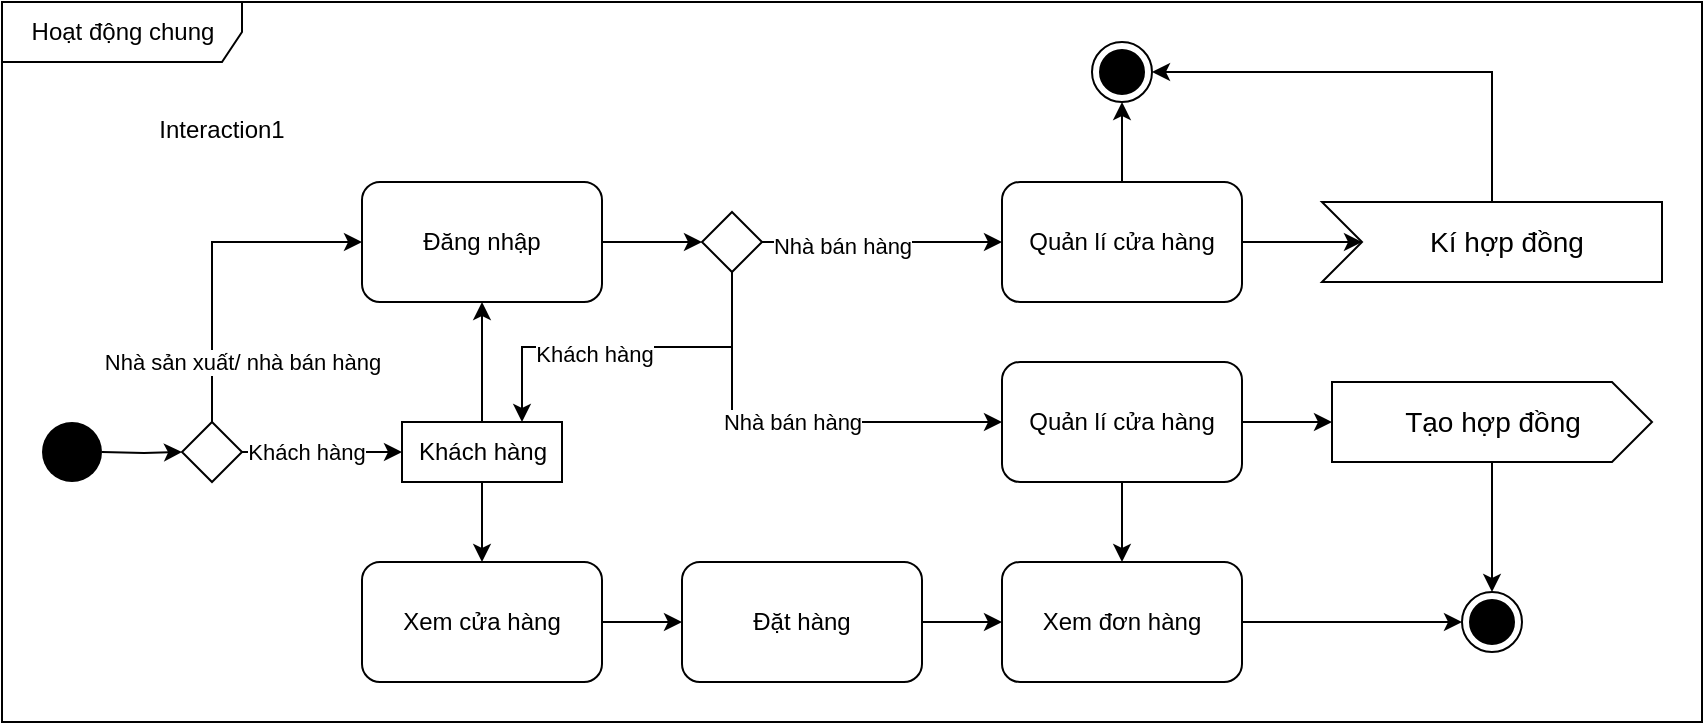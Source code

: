 <mxfile version="19.0.3" type="device"><diagram id="btKrW8YKPlCppRNWYtAW" name="Page-1"><mxGraphModel dx="2174" dy="877" grid="1" gridSize="10" guides="1" tooltips="1" connect="1" arrows="1" fold="1" page="1" pageScale="1" pageWidth="827" pageHeight="1169" math="0" shadow="0"><root><mxCell id="0"/><mxCell id="1" parent="0"/><mxCell id="OqGiJLSCZ0HvDSePQEua-55" style="edgeStyle=orthogonalEdgeStyle;rounded=0;orthogonalLoop=1;jettySize=auto;html=1;entryX=0;entryY=0.5;entryDx=0;entryDy=0;" parent="1" source="OqGiJLSCZ0HvDSePQEua-24" target="OqGiJLSCZ0HvDSePQEua-54" edge="1"><mxGeometry relative="1" as="geometry"/></mxCell><mxCell id="OqGiJLSCZ0HvDSePQEua-75" style="edgeStyle=orthogonalEdgeStyle;rounded=0;orthogonalLoop=1;jettySize=auto;html=1;entryX=0.75;entryY=0;entryDx=0;entryDy=0;exitX=0.5;exitY=1;exitDx=0;exitDy=0;" parent="1" source="OqGiJLSCZ0HvDSePQEua-54" target="OqGiJLSCZ0HvDSePQEua-45" edge="1"><mxGeometry relative="1" as="geometry"/></mxCell><mxCell id="OqGiJLSCZ0HvDSePQEua-76" value="Khách hàng" style="edgeLabel;html=1;align=center;verticalAlign=middle;resizable=0;points=[];" parent="OqGiJLSCZ0HvDSePQEua-75" vertex="1" connectable="0"><mxGeometry x="0.191" y="3" relative="1" as="geometry"><mxPoint as="offset"/></mxGeometry></mxCell><mxCell id="OqGiJLSCZ0HvDSePQEua-24" value="Đăng nhập" style="rounded=1;whiteSpace=wrap;html=1;" parent="1" vertex="1"><mxGeometry x="80" y="580" width="120" height="60" as="geometry"/></mxCell><mxCell id="OqGiJLSCZ0HvDSePQEua-64" style="edgeStyle=orthogonalEdgeStyle;rounded=0;orthogonalLoop=1;jettySize=auto;html=1;" parent="1" source="OqGiJLSCZ0HvDSePQEua-25" target="OqGiJLSCZ0HvDSePQEua-34" edge="1"><mxGeometry relative="1" as="geometry"/></mxCell><mxCell id="OqGiJLSCZ0HvDSePQEua-67" style="edgeStyle=orthogonalEdgeStyle;rounded=0;orthogonalLoop=1;jettySize=auto;html=1;entryX=0;entryY=0;entryDx=0;entryDy=20;entryPerimeter=0;" parent="1" source="OqGiJLSCZ0HvDSePQEua-25" target="OqGiJLSCZ0HvDSePQEua-29" edge="1"><mxGeometry relative="1" as="geometry"/></mxCell><mxCell id="OqGiJLSCZ0HvDSePQEua-25" value="Quản lí cửa hàng" style="rounded=1;whiteSpace=wrap;html=1;" parent="1" vertex="1"><mxGeometry x="400" y="670" width="120" height="60" as="geometry"/></mxCell><mxCell id="OqGiJLSCZ0HvDSePQEua-74" style="edgeStyle=orthogonalEdgeStyle;rounded=0;orthogonalLoop=1;jettySize=auto;html=1;entryX=1;entryY=0.5;entryDx=0;entryDy=0;exitX=0;exitY=0;exitDx=85;exitDy=0;exitPerimeter=0;" parent="1" source="OqGiJLSCZ0HvDSePQEua-28" target="OqGiJLSCZ0HvDSePQEua-72" edge="1"><mxGeometry relative="1" as="geometry"/></mxCell><mxCell id="OqGiJLSCZ0HvDSePQEua-28" value="Kí hợp đồng" style="html=1;shape=mxgraph.infographic.ribbonSimple;notch1=20;notch2=0;align=center;verticalAlign=middle;fontSize=14;fontStyle=0;fillColor=#FFFFFF;flipH=0;spacingRight=0;spacingLeft=14;" parent="1" vertex="1"><mxGeometry x="560" y="590" width="170" height="40" as="geometry"/></mxCell><mxCell id="OqGiJLSCZ0HvDSePQEua-70" style="edgeStyle=orthogonalEdgeStyle;rounded=0;orthogonalLoop=1;jettySize=auto;html=1;entryX=0.5;entryY=0;entryDx=0;entryDy=0;" parent="1" source="OqGiJLSCZ0HvDSePQEua-29" target="OqGiJLSCZ0HvDSePQEua-62" edge="1"><mxGeometry relative="1" as="geometry"/></mxCell><mxCell id="OqGiJLSCZ0HvDSePQEua-29" value="Tạo hợp đồng" style="html=1;shape=mxgraph.infographic.ribbonSimple;notch1=0;notch2=20;align=center;verticalAlign=middle;fontSize=14;fontStyle=0;fillColor=#FFFFFF;" parent="1" vertex="1"><mxGeometry x="565" y="680" width="160" height="40" as="geometry"/></mxCell><mxCell id="OqGiJLSCZ0HvDSePQEua-68" style="edgeStyle=orthogonalEdgeStyle;rounded=0;orthogonalLoop=1;jettySize=auto;html=1;entryX=0;entryY=0;entryDx=20;entryDy=20;entryPerimeter=0;" parent="1" source="OqGiJLSCZ0HvDSePQEua-30" target="OqGiJLSCZ0HvDSePQEua-28" edge="1"><mxGeometry relative="1" as="geometry"/></mxCell><mxCell id="OqGiJLSCZ0HvDSePQEua-73" style="edgeStyle=orthogonalEdgeStyle;rounded=0;orthogonalLoop=1;jettySize=auto;html=1;" parent="1" source="OqGiJLSCZ0HvDSePQEua-30" target="OqGiJLSCZ0HvDSePQEua-72" edge="1"><mxGeometry relative="1" as="geometry"/></mxCell><mxCell id="OqGiJLSCZ0HvDSePQEua-30" value="Quản lí cửa hàng" style="rounded=1;whiteSpace=wrap;html=1;" parent="1" vertex="1"><mxGeometry x="400" y="580" width="120" height="60" as="geometry"/></mxCell><mxCell id="OqGiJLSCZ0HvDSePQEua-48" style="edgeStyle=orthogonalEdgeStyle;rounded=0;orthogonalLoop=1;jettySize=auto;html=1;entryX=0;entryY=0.5;entryDx=0;entryDy=0;" parent="1" source="OqGiJLSCZ0HvDSePQEua-31" target="OqGiJLSCZ0HvDSePQEua-33" edge="1"><mxGeometry relative="1" as="geometry"/></mxCell><mxCell id="OqGiJLSCZ0HvDSePQEua-31" value="Xem cửa hàng" style="rounded=1;whiteSpace=wrap;html=1;" parent="1" vertex="1"><mxGeometry x="80" y="770" width="120" height="60" as="geometry"/></mxCell><mxCell id="OqGiJLSCZ0HvDSePQEua-49" style="edgeStyle=orthogonalEdgeStyle;rounded=0;orthogonalLoop=1;jettySize=auto;html=1;entryX=0;entryY=0.5;entryDx=0;entryDy=0;" parent="1" source="OqGiJLSCZ0HvDSePQEua-33" target="OqGiJLSCZ0HvDSePQEua-34" edge="1"><mxGeometry relative="1" as="geometry"/></mxCell><mxCell id="OqGiJLSCZ0HvDSePQEua-33" value="Đặt hàng" style="rounded=1;whiteSpace=wrap;html=1;" parent="1" vertex="1"><mxGeometry x="240" y="770" width="120" height="60" as="geometry"/></mxCell><mxCell id="OqGiJLSCZ0HvDSePQEua-65" style="edgeStyle=orthogonalEdgeStyle;rounded=0;orthogonalLoop=1;jettySize=auto;html=1;entryX=0;entryY=0.5;entryDx=0;entryDy=0;" parent="1" source="OqGiJLSCZ0HvDSePQEua-34" target="OqGiJLSCZ0HvDSePQEua-62" edge="1"><mxGeometry relative="1" as="geometry"/></mxCell><mxCell id="OqGiJLSCZ0HvDSePQEua-34" value="Xem đơn hàng" style="rounded=1;whiteSpace=wrap;html=1;" parent="1" vertex="1"><mxGeometry x="400" y="770" width="120" height="60" as="geometry"/></mxCell><mxCell id="OqGiJLSCZ0HvDSePQEua-41" style="edgeStyle=orthogonalEdgeStyle;rounded=0;orthogonalLoop=1;jettySize=auto;html=1;entryX=0;entryY=0.5;entryDx=0;entryDy=0;" parent="1" target="OqGiJLSCZ0HvDSePQEua-40" edge="1"><mxGeometry relative="1" as="geometry"><mxPoint x="-50" y="715" as="sourcePoint"/></mxGeometry></mxCell><mxCell id="OqGiJLSCZ0HvDSePQEua-42" style="edgeStyle=orthogonalEdgeStyle;rounded=0;orthogonalLoop=1;jettySize=auto;html=1;entryX=0;entryY=0.5;entryDx=0;entryDy=0;" parent="1" source="OqGiJLSCZ0HvDSePQEua-40" target="OqGiJLSCZ0HvDSePQEua-45" edge="1"><mxGeometry relative="1" as="geometry"/></mxCell><mxCell id="OqGiJLSCZ0HvDSePQEua-43" value="Khách hàng" style="edgeLabel;html=1;align=center;verticalAlign=middle;resizable=0;points=[];" parent="OqGiJLSCZ0HvDSePQEua-42" vertex="1" connectable="0"><mxGeometry x="-0.206" relative="1" as="geometry"><mxPoint as="offset"/></mxGeometry></mxCell><mxCell id="OqGiJLSCZ0HvDSePQEua-50" style="edgeStyle=orthogonalEdgeStyle;rounded=0;orthogonalLoop=1;jettySize=auto;html=1;entryX=0;entryY=0.5;entryDx=0;entryDy=0;exitX=0.5;exitY=0;exitDx=0;exitDy=0;" parent="1" source="OqGiJLSCZ0HvDSePQEua-40" target="OqGiJLSCZ0HvDSePQEua-24" edge="1"><mxGeometry relative="1" as="geometry"/></mxCell><mxCell id="OqGiJLSCZ0HvDSePQEua-51" value="Nhà sản xuất/ nhà bán hàng" style="edgeLabel;html=1;align=center;verticalAlign=middle;resizable=0;points=[];" parent="OqGiJLSCZ0HvDSePQEua-50" vertex="1" connectable="0"><mxGeometry x="-0.128" y="1" relative="1" as="geometry"><mxPoint x="16" y="42" as="offset"/></mxGeometry></mxCell><mxCell id="OqGiJLSCZ0HvDSePQEua-40" value="" style="rhombus;" parent="1" vertex="1"><mxGeometry x="-10" y="700" width="30" height="30" as="geometry"/></mxCell><mxCell id="OqGiJLSCZ0HvDSePQEua-46" style="edgeStyle=orthogonalEdgeStyle;rounded=0;orthogonalLoop=1;jettySize=auto;html=1;entryX=0.5;entryY=1;entryDx=0;entryDy=0;" parent="1" source="OqGiJLSCZ0HvDSePQEua-45" target="OqGiJLSCZ0HvDSePQEua-24" edge="1"><mxGeometry relative="1" as="geometry"/></mxCell><mxCell id="OqGiJLSCZ0HvDSePQEua-47" style="edgeStyle=orthogonalEdgeStyle;rounded=0;orthogonalLoop=1;jettySize=auto;html=1;entryX=0.5;entryY=0;entryDx=0;entryDy=0;" parent="1" source="OqGiJLSCZ0HvDSePQEua-45" target="OqGiJLSCZ0HvDSePQEua-31" edge="1"><mxGeometry relative="1" as="geometry"/></mxCell><mxCell id="OqGiJLSCZ0HvDSePQEua-45" value="Khách hàng" style="text;html=1;align=center;verticalAlign=middle;dashed=0;fillColor=#ffffff;strokeColor=#000000;" parent="1" vertex="1"><mxGeometry x="100" y="700" width="80" height="30" as="geometry"/></mxCell><mxCell id="OqGiJLSCZ0HvDSePQEua-56" style="edgeStyle=orthogonalEdgeStyle;rounded=0;orthogonalLoop=1;jettySize=auto;html=1;entryX=0;entryY=0.5;entryDx=0;entryDy=0;" parent="1" source="OqGiJLSCZ0HvDSePQEua-54" target="OqGiJLSCZ0HvDSePQEua-30" edge="1"><mxGeometry relative="1" as="geometry"/></mxCell><mxCell id="OqGiJLSCZ0HvDSePQEua-58" value="Nhà bán hàng" style="edgeLabel;html=1;align=center;verticalAlign=middle;resizable=0;points=[];" parent="OqGiJLSCZ0HvDSePQEua-56" vertex="1" connectable="0"><mxGeometry x="-0.333" y="-2" relative="1" as="geometry"><mxPoint as="offset"/></mxGeometry></mxCell><mxCell id="OqGiJLSCZ0HvDSePQEua-57" value="Nhà bán hàng" style="edgeStyle=orthogonalEdgeStyle;rounded=0;orthogonalLoop=1;jettySize=auto;html=1;entryX=0;entryY=0.5;entryDx=0;entryDy=0;exitX=0.5;exitY=1;exitDx=0;exitDy=0;" parent="1" source="OqGiJLSCZ0HvDSePQEua-54" target="OqGiJLSCZ0HvDSePQEua-25" edge="1"><mxGeometry relative="1" as="geometry"/></mxCell><mxCell id="OqGiJLSCZ0HvDSePQEua-54" value="" style="rhombus;" parent="1" vertex="1"><mxGeometry x="250" y="595" width="30" height="30" as="geometry"/></mxCell><mxCell id="OqGiJLSCZ0HvDSePQEua-62" value="" style="ellipse;html=1;shape=endState;fillColor=#000000;strokeColor=#000000;" parent="1" vertex="1"><mxGeometry x="630" y="785" width="30" height="30" as="geometry"/></mxCell><mxCell id="OqGiJLSCZ0HvDSePQEua-63" value="" style="ellipse;fillColor=#000000;strokeColor=none;" parent="1" vertex="1"><mxGeometry x="-80" y="700" width="30" height="30" as="geometry"/></mxCell><mxCell id="OqGiJLSCZ0HvDSePQEua-72" value="" style="ellipse;html=1;shape=endState;fillColor=#000000;strokeColor=#000000;" parent="1" vertex="1"><mxGeometry x="445" y="510" width="30" height="30" as="geometry"/></mxCell><mxCell id="fymC3AgD46_VW4o_l9z6-1" value="Hoạt động chung" style="shape=umlFrame;tabPosition=left;html=1;boundedLbl=1;labelInHeader=1;width=120;height=30;" vertex="1" parent="1"><mxGeometry x="-100" y="490" width="850" height="360" as="geometry"/></mxCell><mxCell id="fymC3AgD46_VW4o_l9z6-2" value="Interaction1" style="text;align=center;" vertex="1" parent="fymC3AgD46_VW4o_l9z6-1"><mxGeometry width="100" height="20" relative="1" as="geometry"><mxPoint x="60" y="50" as="offset"/></mxGeometry></mxCell></root></mxGraphModel></diagram></mxfile>